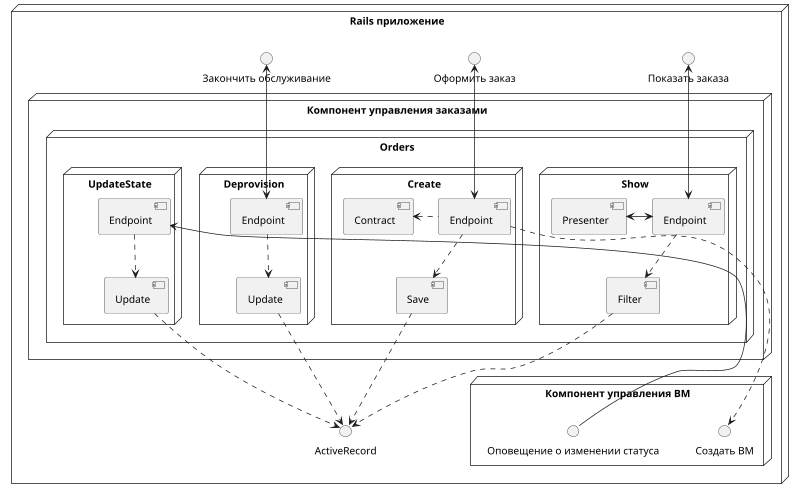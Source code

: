 @startuml order_control_scheme
scale 800*800

node "Rails приложение" {

  interface ActiveRecord
  interface "Показать заказа" as show_request
  interface "Оформить заказ" as create_request
  interface "Закончить обслуживание" as deprovision_request

  node "Компонент управления заказами" {
    node Orders {
      node Show {
        [Endpoint] as e1
        e1 <-left-> [Presenter]
        e1 ..> [Filter]
        [Filter] ..> ActiveRecord
      }

      node Create {
        [Endpoint] as e2
        e2 .left.> [Contract]
        e2 ..> [Save]
        [Save] ..> ActiveRecord
      }

      node Deprovision {
        [Endpoint] as e3
        [Update] as u1
        e3 .down.> u1
        u1 ..> ActiveRecord
      }

      node UpdateState {
        [Endpoint] as e4
        [Update] as u2
        e4 .down.> u2
        u2 ..> ActiveRecord
      }
    }

    show_request <-down-> e1
    create_request <-down-> e2
    deprovision_request <-down-> e3
  }

  node "Компонент управления ВМ" {
    interface "Создать ВМ" as vm_create
    interface "Оповещение о изменении статуса" as change_state_signal
  }

  change_state_signal -up-> e4
  e2 -down..> vm_create
}

@enduml